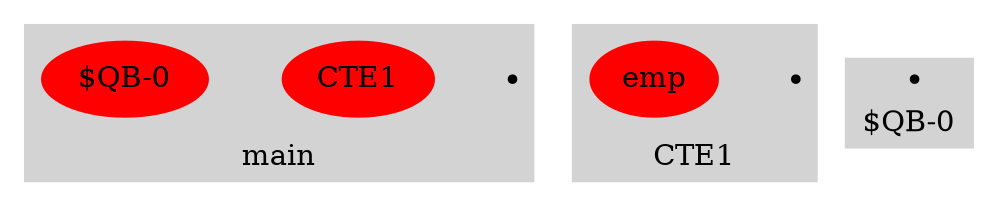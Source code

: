 digraph example1 {
    node [style=filled,color=white];
    rankdir=BT;
    splines=polyline;
    nodesep=0.5;
    style=filled;
    color=lightgrey;
  subgraph cluster_0 {
    "0"[shape=point, color=black];
    label = "main";
    "CTE1"[color=red]
    "$QB-0"[color=red]
  }
  subgraph cluster_1 {
    "1"[shape=point, color=black];
    label = "CTE1";
    "emp"[color=red]
  }
  subgraph cluster_2 {
    "2"[shape=point, color=black];
    label = "$QB-0";
    "emp"[color=red]
  }
}
